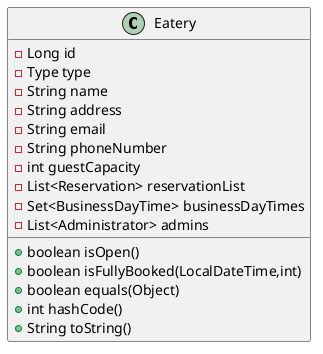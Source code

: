 @startuml
class Eatery {
- Long id
- Type type
- String name
- String address
- String email
- String phoneNumber
- int guestCapacity
- List<Reservation> reservationList
- Set<BusinessDayTime> businessDayTimes
- List<Administrator> admins
+ boolean isOpen()
+ boolean isFullyBooked(LocalDateTime,int)
+ boolean equals(Object)
+ int hashCode()
+ String toString()
}
@enduml